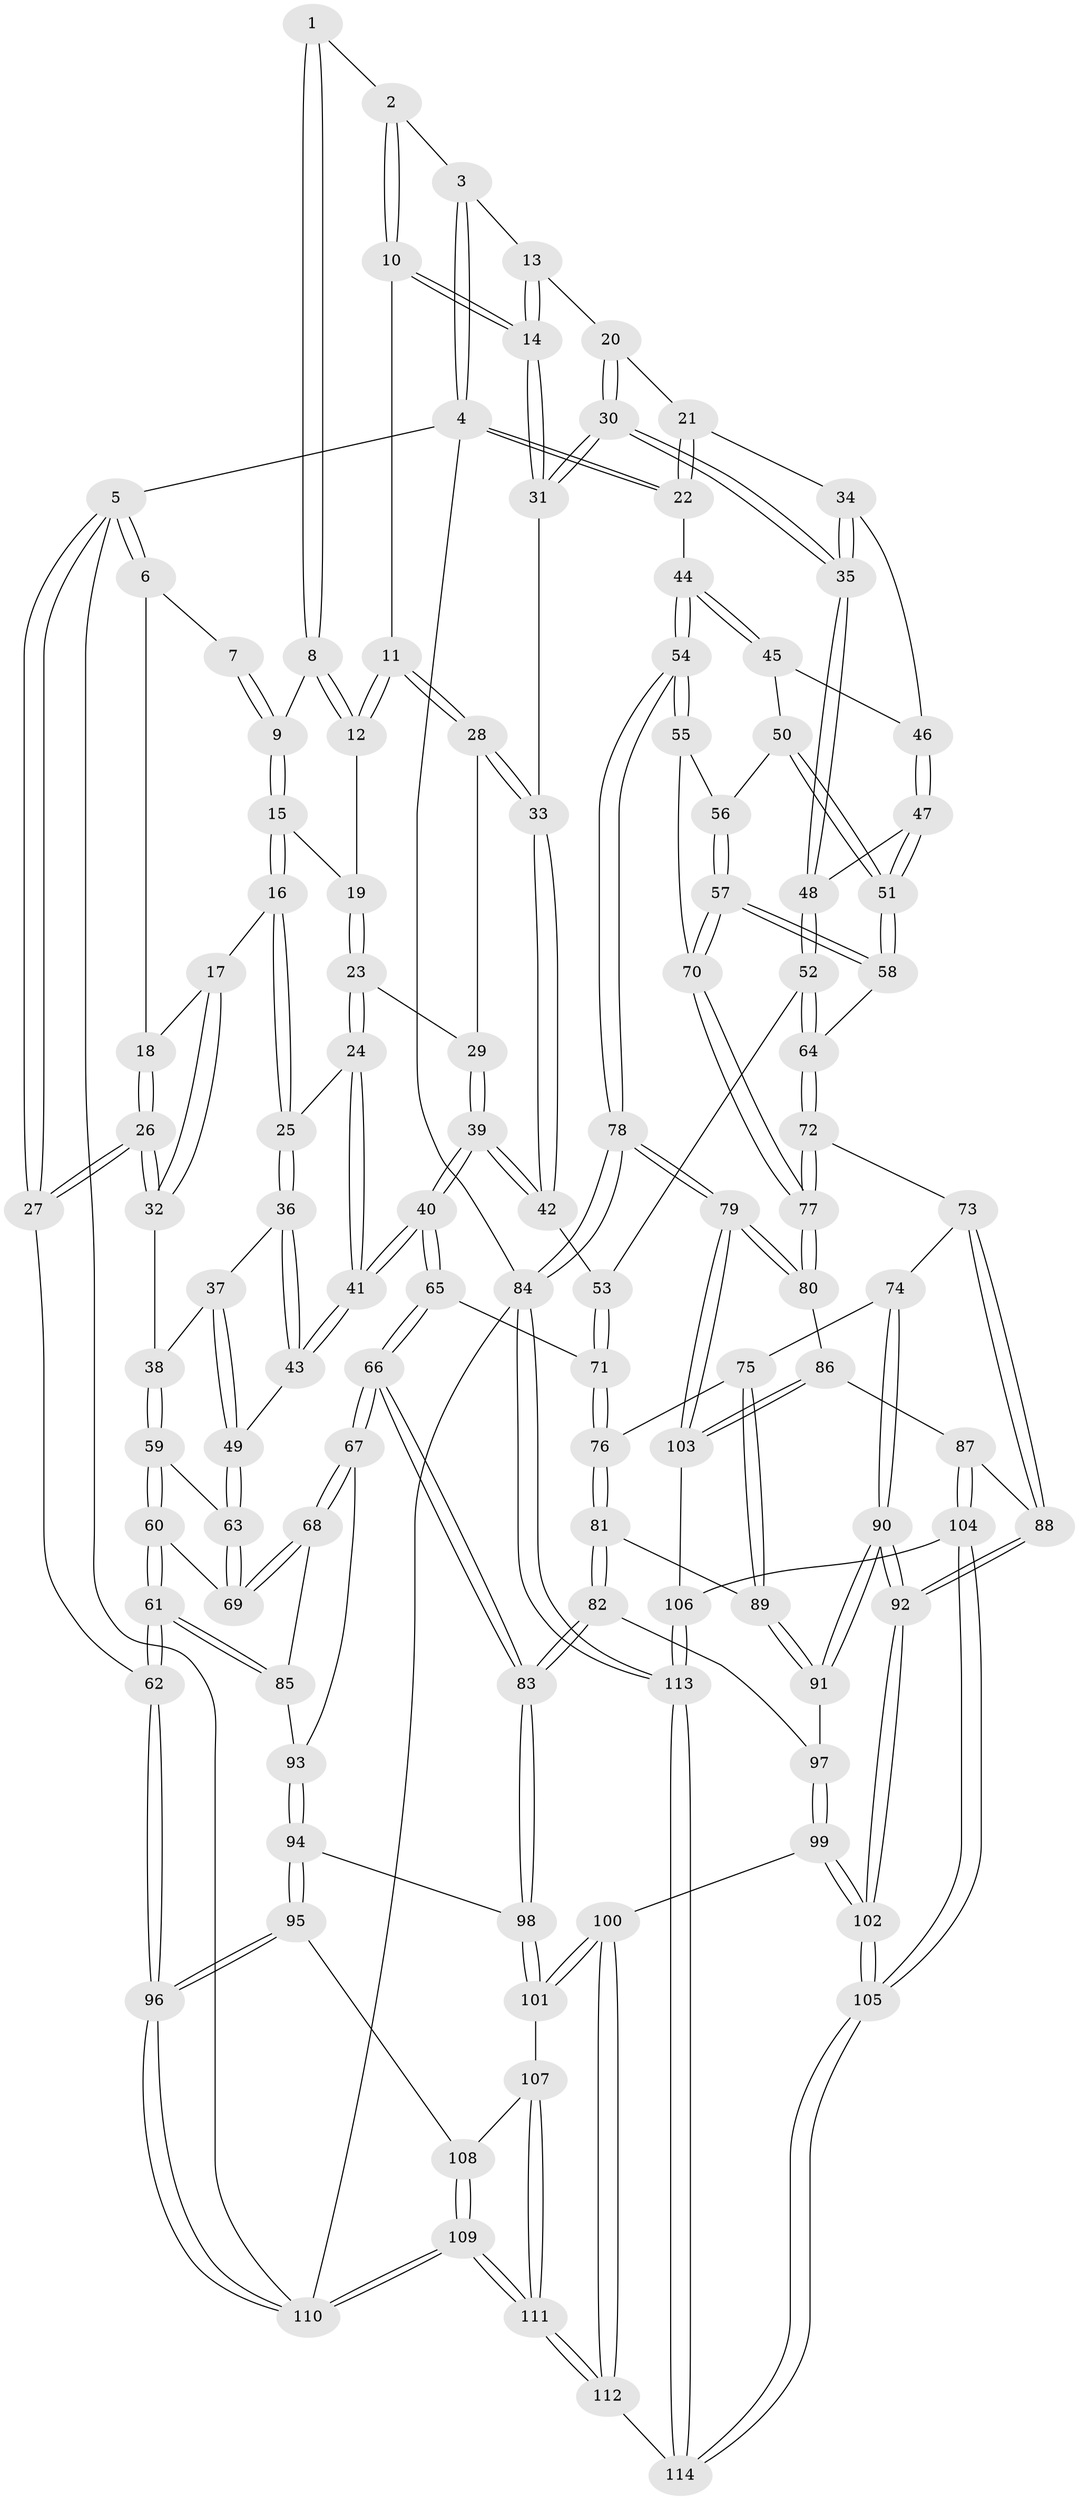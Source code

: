 // coarse degree distribution, {4: 0.4117647058823529, 5: 0.3235294117647059, 6: 0.14705882352941177, 3: 0.11764705882352941}
// Generated by graph-tools (version 1.1) at 2025/52/02/27/25 19:52:43]
// undirected, 114 vertices, 282 edges
graph export_dot {
graph [start="1"]
  node [color=gray90,style=filled];
  1 [pos="+0.5145442446635177+0"];
  2 [pos="+0.5519662592479984+0"];
  3 [pos="+0.7860111966949922+0"];
  4 [pos="+1+0"];
  5 [pos="+0+0"];
  6 [pos="+0+0"];
  7 [pos="+0.17917434007584676+0"];
  8 [pos="+0.4496288492520403+0"];
  9 [pos="+0.2730662285166413+0.039180251297813676"];
  10 [pos="+0.594055307132925+0.07243089716688027"];
  11 [pos="+0.43623042751716795+0.13515599601881512"];
  12 [pos="+0.4177692837221122+0.08865536161049808"];
  13 [pos="+0.811840251106315+0"];
  14 [pos="+0.6561025898589264+0.16764338335481088"];
  15 [pos="+0.27670975062267145+0.06883076902955201"];
  16 [pos="+0.19424762666794695+0.1512415274318564"];
  17 [pos="+0.15310553271799554+0.12573666281750323"];
  18 [pos="+0.1109202699374886+0.08024131068972634"];
  19 [pos="+0.311091555842488+0.07917074719503263"];
  20 [pos="+0.8811258991234348+0.07873557911094867"];
  21 [pos="+0.9392480392508654+0.1274645774830717"];
  22 [pos="+1+0.23457693183825098"];
  23 [pos="+0.3277396200126693+0.2091307280506425"];
  24 [pos="+0.2541594033032719+0.2439553149150697"];
  25 [pos="+0.2173274249222675+0.22828642716367428"];
  26 [pos="+0+0.2571968826359976"];
  27 [pos="+0+0.25719007533453103"];
  28 [pos="+0.43853694201865806+0.17502706573231858"];
  29 [pos="+0.43016248406116314+0.18334644703413427"];
  30 [pos="+0.6667214202196218+0.25085763366425906"];
  31 [pos="+0.6647035932755189+0.24991046929441652"];
  32 [pos="+0+0.28169450850701844"];
  33 [pos="+0.6273588509936396+0.25976182913493706"];
  34 [pos="+0.8132279555347458+0.27349742862650367"];
  35 [pos="+0.6798859082381304+0.263203601624678"];
  36 [pos="+0.15391324069402723+0.2820403876758934"];
  37 [pos="+0.09600946307458799+0.31296637029759344"];
  38 [pos="+0.07018259390122006+0.3216224964593326"];
  39 [pos="+0.3968857405046326+0.4292550689109857"];
  40 [pos="+0.3836530731000388+0.4443403908581414"];
  41 [pos="+0.36160381361916+0.43109550626374266"];
  42 [pos="+0.5500957845834193+0.3422302858754985"];
  43 [pos="+0.24390188609622723+0.4305024704096901"];
  44 [pos="+1+0.3135028830501681"];
  45 [pos="+0.9109672180660697+0.3326543429893519"];
  46 [pos="+0.886868525234226+0.32458577284157675"];
  47 [pos="+0.7884809852126433+0.4130048214626904"];
  48 [pos="+0.6859808038644125+0.2843435787328617"];
  49 [pos="+0.22729707863895973+0.4344476596549501"];
  50 [pos="+0.8830475046692507+0.39052060063836047"];
  51 [pos="+0.8015083637038842+0.4552420044211363"];
  52 [pos="+0.666614929714252+0.48592917253360474"];
  53 [pos="+0.6139701730062646+0.4838275213191216"];
  54 [pos="+1+0.3141650678722517"];
  55 [pos="+0.9904277197985091+0.449932553875587"];
  56 [pos="+0.8887127244749036+0.420145445215709"];
  57 [pos="+0.8835139946062959+0.5221906353695829"];
  58 [pos="+0.8015346250478874+0.46817589912249813"];
  59 [pos="+0.09011639606007177+0.429802119926684"];
  60 [pos="+0.03127915495550359+0.5295271702247717"];
  61 [pos="+0+0.5877441827782974"];
  62 [pos="+0+0.6308257256471789"];
  63 [pos="+0.18353842294500702+0.45642850734784357"];
  64 [pos="+0.7011560247169001+0.5191838964841519"];
  65 [pos="+0.3841899369555482+0.44699377696204606"];
  66 [pos="+0.3158536747088087+0.6588805864253817"];
  67 [pos="+0.29345752774630174+0.6505977520663552"];
  68 [pos="+0.2133982983088177+0.5995649485535545"];
  69 [pos="+0.17117019325777666+0.5250420783187423"];
  70 [pos="+0.8859978110198781+0.5244626414087129"];
  71 [pos="+0.5282784415022299+0.5213064857627627"];
  72 [pos="+0.7014008950195889+0.5721922467705631"];
  73 [pos="+0.6736484374662923+0.6285967075990231"];
  74 [pos="+0.6356108547712834+0.6400486856365576"];
  75 [pos="+0.6281817447510573+0.6394758102421686"];
  76 [pos="+0.5637628048417603+0.623433099531923"];
  77 [pos="+0.8913255386434134+0.6156453151292289"];
  78 [pos="+1+0.7767238520757842"];
  79 [pos="+1+0.7744401981161939"];
  80 [pos="+0.9174467638980712+0.6747982609381152"];
  81 [pos="+0.5014161342298961+0.6722494168056404"];
  82 [pos="+0.44990641358546224+0.7012015825591742"];
  83 [pos="+0.31720006849274335+0.662934520690312"];
  84 [pos="+1+1"];
  85 [pos="+0.0006514274814930049+0.5988229926324367"];
  86 [pos="+0.8645174730921565+0.7085644477780919"];
  87 [pos="+0.7898094713055943+0.7464073366725869"];
  88 [pos="+0.7761612419417667+0.7449745903674343"];
  89 [pos="+0.5772793969975376+0.7286976969008241"];
  90 [pos="+0.6257914725999026+0.8044603160071206"];
  91 [pos="+0.5813154100869505+0.7661275944420913"];
  92 [pos="+0.6413845196871526+0.8361063891724418"];
  93 [pos="+0.11094399332815356+0.6789024769001136"];
  94 [pos="+0.11901937922614074+0.7781974122264215"];
  95 [pos="+0.09554613907251647+0.8000617478125867"];
  96 [pos="+0+0.7826066865704998"];
  97 [pos="+0.4719830410486845+0.7389823830889743"];
  98 [pos="+0.2967355367361066+0.7195337945719539"];
  99 [pos="+0.4946857566739307+0.8782532838660518"];
  100 [pos="+0.3882465646080007+0.897345819304377"];
  101 [pos="+0.30124762464335636+0.8116606245766803"];
  102 [pos="+0.6089498968434622+0.9359406066298986"];
  103 [pos="+0.8892465598239553+0.8528604074426726"];
  104 [pos="+0.8236553303096624+0.8950565020580202"];
  105 [pos="+0.6270545139449949+0.9833998811513065"];
  106 [pos="+0.8275085224131005+0.896835592622306"];
  107 [pos="+0.23610257261758238+0.879983477462822"];
  108 [pos="+0.12258286443855969+0.8439801115898207"];
  109 [pos="+0.047164035406055065+1"];
  110 [pos="+0+1"];
  111 [pos="+0.13971896036747303+1"];
  112 [pos="+0.30454007246118975+1"];
  113 [pos="+1+1"];
  114 [pos="+0.6232083605011377+1"];
  1 -- 2;
  1 -- 8;
  1 -- 8;
  2 -- 3;
  2 -- 10;
  2 -- 10;
  3 -- 4;
  3 -- 4;
  3 -- 13;
  4 -- 5;
  4 -- 22;
  4 -- 22;
  4 -- 84;
  5 -- 6;
  5 -- 6;
  5 -- 27;
  5 -- 27;
  5 -- 110;
  6 -- 7;
  6 -- 18;
  7 -- 9;
  7 -- 9;
  8 -- 9;
  8 -- 12;
  8 -- 12;
  9 -- 15;
  9 -- 15;
  10 -- 11;
  10 -- 14;
  10 -- 14;
  11 -- 12;
  11 -- 12;
  11 -- 28;
  11 -- 28;
  12 -- 19;
  13 -- 14;
  13 -- 14;
  13 -- 20;
  14 -- 31;
  14 -- 31;
  15 -- 16;
  15 -- 16;
  15 -- 19;
  16 -- 17;
  16 -- 25;
  16 -- 25;
  17 -- 18;
  17 -- 32;
  17 -- 32;
  18 -- 26;
  18 -- 26;
  19 -- 23;
  19 -- 23;
  20 -- 21;
  20 -- 30;
  20 -- 30;
  21 -- 22;
  21 -- 22;
  21 -- 34;
  22 -- 44;
  23 -- 24;
  23 -- 24;
  23 -- 29;
  24 -- 25;
  24 -- 41;
  24 -- 41;
  25 -- 36;
  25 -- 36;
  26 -- 27;
  26 -- 27;
  26 -- 32;
  26 -- 32;
  27 -- 62;
  28 -- 29;
  28 -- 33;
  28 -- 33;
  29 -- 39;
  29 -- 39;
  30 -- 31;
  30 -- 31;
  30 -- 35;
  30 -- 35;
  31 -- 33;
  32 -- 38;
  33 -- 42;
  33 -- 42;
  34 -- 35;
  34 -- 35;
  34 -- 46;
  35 -- 48;
  35 -- 48;
  36 -- 37;
  36 -- 43;
  36 -- 43;
  37 -- 38;
  37 -- 49;
  37 -- 49;
  38 -- 59;
  38 -- 59;
  39 -- 40;
  39 -- 40;
  39 -- 42;
  39 -- 42;
  40 -- 41;
  40 -- 41;
  40 -- 65;
  40 -- 65;
  41 -- 43;
  41 -- 43;
  42 -- 53;
  43 -- 49;
  44 -- 45;
  44 -- 45;
  44 -- 54;
  44 -- 54;
  45 -- 46;
  45 -- 50;
  46 -- 47;
  46 -- 47;
  47 -- 48;
  47 -- 51;
  47 -- 51;
  48 -- 52;
  48 -- 52;
  49 -- 63;
  49 -- 63;
  50 -- 51;
  50 -- 51;
  50 -- 56;
  51 -- 58;
  51 -- 58;
  52 -- 53;
  52 -- 64;
  52 -- 64;
  53 -- 71;
  53 -- 71;
  54 -- 55;
  54 -- 55;
  54 -- 78;
  54 -- 78;
  55 -- 56;
  55 -- 70;
  56 -- 57;
  56 -- 57;
  57 -- 58;
  57 -- 58;
  57 -- 70;
  57 -- 70;
  58 -- 64;
  59 -- 60;
  59 -- 60;
  59 -- 63;
  60 -- 61;
  60 -- 61;
  60 -- 69;
  61 -- 62;
  61 -- 62;
  61 -- 85;
  61 -- 85;
  62 -- 96;
  62 -- 96;
  63 -- 69;
  63 -- 69;
  64 -- 72;
  64 -- 72;
  65 -- 66;
  65 -- 66;
  65 -- 71;
  66 -- 67;
  66 -- 67;
  66 -- 83;
  66 -- 83;
  67 -- 68;
  67 -- 68;
  67 -- 93;
  68 -- 69;
  68 -- 69;
  68 -- 85;
  70 -- 77;
  70 -- 77;
  71 -- 76;
  71 -- 76;
  72 -- 73;
  72 -- 77;
  72 -- 77;
  73 -- 74;
  73 -- 88;
  73 -- 88;
  74 -- 75;
  74 -- 90;
  74 -- 90;
  75 -- 76;
  75 -- 89;
  75 -- 89;
  76 -- 81;
  76 -- 81;
  77 -- 80;
  77 -- 80;
  78 -- 79;
  78 -- 79;
  78 -- 84;
  78 -- 84;
  79 -- 80;
  79 -- 80;
  79 -- 103;
  79 -- 103;
  80 -- 86;
  81 -- 82;
  81 -- 82;
  81 -- 89;
  82 -- 83;
  82 -- 83;
  82 -- 97;
  83 -- 98;
  83 -- 98;
  84 -- 113;
  84 -- 113;
  84 -- 110;
  85 -- 93;
  86 -- 87;
  86 -- 103;
  86 -- 103;
  87 -- 88;
  87 -- 104;
  87 -- 104;
  88 -- 92;
  88 -- 92;
  89 -- 91;
  89 -- 91;
  90 -- 91;
  90 -- 91;
  90 -- 92;
  90 -- 92;
  91 -- 97;
  92 -- 102;
  92 -- 102;
  93 -- 94;
  93 -- 94;
  94 -- 95;
  94 -- 95;
  94 -- 98;
  95 -- 96;
  95 -- 96;
  95 -- 108;
  96 -- 110;
  96 -- 110;
  97 -- 99;
  97 -- 99;
  98 -- 101;
  98 -- 101;
  99 -- 100;
  99 -- 102;
  99 -- 102;
  100 -- 101;
  100 -- 101;
  100 -- 112;
  100 -- 112;
  101 -- 107;
  102 -- 105;
  102 -- 105;
  103 -- 106;
  104 -- 105;
  104 -- 105;
  104 -- 106;
  105 -- 114;
  105 -- 114;
  106 -- 113;
  106 -- 113;
  107 -- 108;
  107 -- 111;
  107 -- 111;
  108 -- 109;
  108 -- 109;
  109 -- 110;
  109 -- 110;
  109 -- 111;
  109 -- 111;
  111 -- 112;
  111 -- 112;
  112 -- 114;
  113 -- 114;
  113 -- 114;
}

